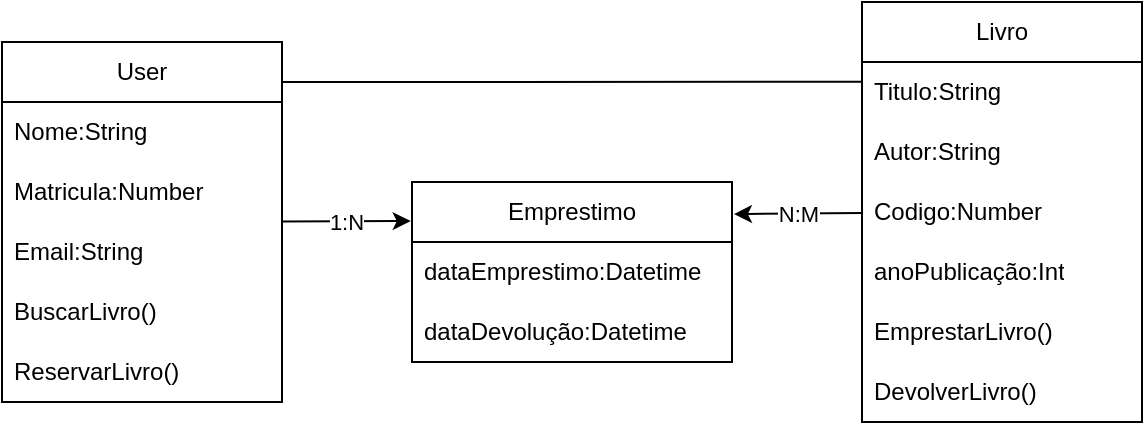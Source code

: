 <mxfile>
    <diagram id="N4CIbmkGxg1cU5l25_6_" name="Page-1">
        <mxGraphModel dx="749" dy="537" grid="1" gridSize="10" guides="1" tooltips="1" connect="1" arrows="1" fold="1" page="1" pageScale="1" pageWidth="850" pageHeight="1100" math="0" shadow="0">
            <root>
                <mxCell id="0"/>
                <mxCell id="1" parent="0"/>
                <mxCell id="2" value="Emprestimo" style="swimlane;fontStyle=0;childLayout=stackLayout;horizontal=1;startSize=30;horizontalStack=0;resizeParent=1;resizeParentMax=0;resizeLast=0;collapsible=1;marginBottom=0;whiteSpace=wrap;html=1;" vertex="1" parent="1">
                    <mxGeometry x="265" y="380" width="160" height="90" as="geometry"/>
                </mxCell>
                <mxCell id="4" value="dataEmprestimo:Datetime" style="text;strokeColor=none;fillColor=none;align=left;verticalAlign=middle;spacingLeft=4;spacingRight=4;overflow=hidden;points=[[0,0.5],[1,0.5]];portConstraint=eastwest;rotatable=0;whiteSpace=wrap;html=1;" vertex="1" parent="2">
                    <mxGeometry y="30" width="160" height="30" as="geometry"/>
                </mxCell>
                <mxCell id="5" value="dataDevolução:Datetime" style="text;strokeColor=none;fillColor=none;align=left;verticalAlign=middle;spacingLeft=4;spacingRight=4;overflow=hidden;points=[[0,0.5],[1,0.5]];portConstraint=eastwest;rotatable=0;whiteSpace=wrap;html=1;" vertex="1" parent="2">
                    <mxGeometry y="60" width="160" height="30" as="geometry"/>
                </mxCell>
                <mxCell id="33" style="edgeStyle=none;html=1;exitX=1;exitY=0.111;exitDx=0;exitDy=0;exitPerimeter=0;endArrow=none;endFill=0;entryX=0.002;entryY=0.33;entryDx=0;entryDy=0;entryPerimeter=0;" edge="1" parent="1" source="10" target="7">
                    <mxGeometry relative="1" as="geometry">
                        <mxPoint x="490" y="335" as="targetPoint"/>
                    </mxGeometry>
                </mxCell>
                <mxCell id="10" value="User" style="swimlane;fontStyle=0;childLayout=stackLayout;horizontal=1;startSize=30;horizontalStack=0;resizeParent=1;resizeParentMax=0;resizeLast=0;collapsible=1;marginBottom=0;whiteSpace=wrap;html=1;" vertex="1" parent="1">
                    <mxGeometry x="60" y="310" width="140" height="180" as="geometry"/>
                </mxCell>
                <mxCell id="11" value="Nome:String" style="text;strokeColor=none;fillColor=none;align=left;verticalAlign=middle;spacingLeft=4;spacingRight=4;overflow=hidden;points=[[0,0.5],[1,0.5]];portConstraint=eastwest;rotatable=0;whiteSpace=wrap;html=1;" vertex="1" parent="10">
                    <mxGeometry y="30" width="140" height="30" as="geometry"/>
                </mxCell>
                <mxCell id="12" value="Matricula:Number" style="text;strokeColor=none;fillColor=none;align=left;verticalAlign=middle;spacingLeft=4;spacingRight=4;overflow=hidden;points=[[0,0.5],[1,0.5]];portConstraint=eastwest;rotatable=0;whiteSpace=wrap;html=1;" vertex="1" parent="10">
                    <mxGeometry y="60" width="140" height="30" as="geometry"/>
                </mxCell>
                <mxCell id="13" value="Email:String" style="text;strokeColor=none;fillColor=none;align=left;verticalAlign=middle;spacingLeft=4;spacingRight=4;overflow=hidden;points=[[0,0.5],[1,0.5]];portConstraint=eastwest;rotatable=0;whiteSpace=wrap;html=1;" vertex="1" parent="10">
                    <mxGeometry y="90" width="140" height="30" as="geometry"/>
                </mxCell>
                <mxCell id="17" value="BuscarLivro()" style="text;strokeColor=none;fillColor=none;align=left;verticalAlign=middle;spacingLeft=4;spacingRight=4;overflow=hidden;points=[[0,0.5],[1,0.5]];portConstraint=eastwest;rotatable=0;whiteSpace=wrap;html=1;" vertex="1" parent="10">
                    <mxGeometry y="120" width="140" height="30" as="geometry"/>
                </mxCell>
                <mxCell id="18" value="ReservarLivro()" style="text;strokeColor=none;fillColor=none;align=left;verticalAlign=middle;spacingLeft=4;spacingRight=4;overflow=hidden;points=[[0,0.5],[1,0.5]];portConstraint=eastwest;rotatable=0;whiteSpace=wrap;html=1;" vertex="1" parent="10">
                    <mxGeometry y="150" width="140" height="30" as="geometry"/>
                </mxCell>
                <mxCell id="32" value="N:M" style="edgeStyle=none;html=1;entryX=1.006;entryY=0.178;entryDx=0;entryDy=0;entryPerimeter=0;endArrow=classic;endFill=1;" edge="1" parent="1" source="6" target="2">
                    <mxGeometry relative="1" as="geometry">
                        <mxPoint x="440" y="410" as="targetPoint"/>
                    </mxGeometry>
                </mxCell>
                <mxCell id="6" value="Livro" style="swimlane;fontStyle=0;childLayout=stackLayout;horizontal=1;startSize=30;horizontalStack=0;resizeParent=1;resizeParentMax=0;resizeLast=0;collapsible=1;marginBottom=0;whiteSpace=wrap;html=1;" vertex="1" parent="1">
                    <mxGeometry x="490" y="290" width="140" height="210" as="geometry"/>
                </mxCell>
                <mxCell id="7" value="Titulo:String" style="text;strokeColor=none;fillColor=none;align=left;verticalAlign=middle;spacingLeft=4;spacingRight=4;overflow=hidden;points=[[0,0.5],[1,0.5]];portConstraint=eastwest;rotatable=0;whiteSpace=wrap;html=1;" vertex="1" parent="6">
                    <mxGeometry y="30" width="140" height="30" as="geometry"/>
                </mxCell>
                <mxCell id="8" value="Autor:String" style="text;strokeColor=none;fillColor=none;align=left;verticalAlign=middle;spacingLeft=4;spacingRight=4;overflow=hidden;points=[[0,0.5],[1,0.5]];portConstraint=eastwest;rotatable=0;whiteSpace=wrap;html=1;" vertex="1" parent="6">
                    <mxGeometry y="60" width="140" height="30" as="geometry"/>
                </mxCell>
                <mxCell id="9" value="Codigo:Number" style="text;strokeColor=none;fillColor=none;align=left;verticalAlign=middle;spacingLeft=4;spacingRight=4;overflow=hidden;points=[[0,0.5],[1,0.5]];portConstraint=eastwest;rotatable=0;whiteSpace=wrap;html=1;" vertex="1" parent="6">
                    <mxGeometry y="90" width="140" height="30" as="geometry"/>
                </mxCell>
                <mxCell id="14" value="anoPublicação:Int" style="text;strokeColor=none;fillColor=none;align=left;verticalAlign=middle;spacingLeft=4;spacingRight=4;overflow=hidden;points=[[0,0.5],[1,0.5]];portConstraint=eastwest;rotatable=0;whiteSpace=wrap;html=1;" vertex="1" parent="6">
                    <mxGeometry y="120" width="140" height="30" as="geometry"/>
                </mxCell>
                <mxCell id="24" value="&lt;span style=&quot;color: rgb(0, 0, 0);&quot;&gt;EmprestarLivro()&lt;/span&gt;" style="text;strokeColor=none;fillColor=none;align=left;verticalAlign=middle;spacingLeft=4;spacingRight=4;overflow=hidden;points=[[0,0.5],[1,0.5]];portConstraint=eastwest;rotatable=0;whiteSpace=wrap;html=1;" vertex="1" parent="6">
                    <mxGeometry y="150" width="140" height="30" as="geometry"/>
                </mxCell>
                <mxCell id="25" value="&lt;span style=&quot;color: rgb(0, 0, 0);&quot;&gt;DevolverLivro()&lt;/span&gt;" style="text;strokeColor=none;fillColor=none;align=left;verticalAlign=middle;spacingLeft=4;spacingRight=4;overflow=hidden;points=[[0,0.5],[1,0.5]];portConstraint=eastwest;rotatable=0;whiteSpace=wrap;html=1;" vertex="1" parent="6">
                    <mxGeometry y="180" width="140" height="30" as="geometry"/>
                </mxCell>
                <mxCell id="31" value="1:N" style="edgeStyle=none;html=1;entryX=-0.004;entryY=0.217;entryDx=0;entryDy=0;entryPerimeter=0;endArrow=classic;endFill=1;" edge="1" parent="1" source="10" target="2">
                    <mxGeometry relative="1" as="geometry">
                        <mxPoint x="260" y="400" as="targetPoint"/>
                    </mxGeometry>
                </mxCell>
            </root>
        </mxGraphModel>
    </diagram>
</mxfile>